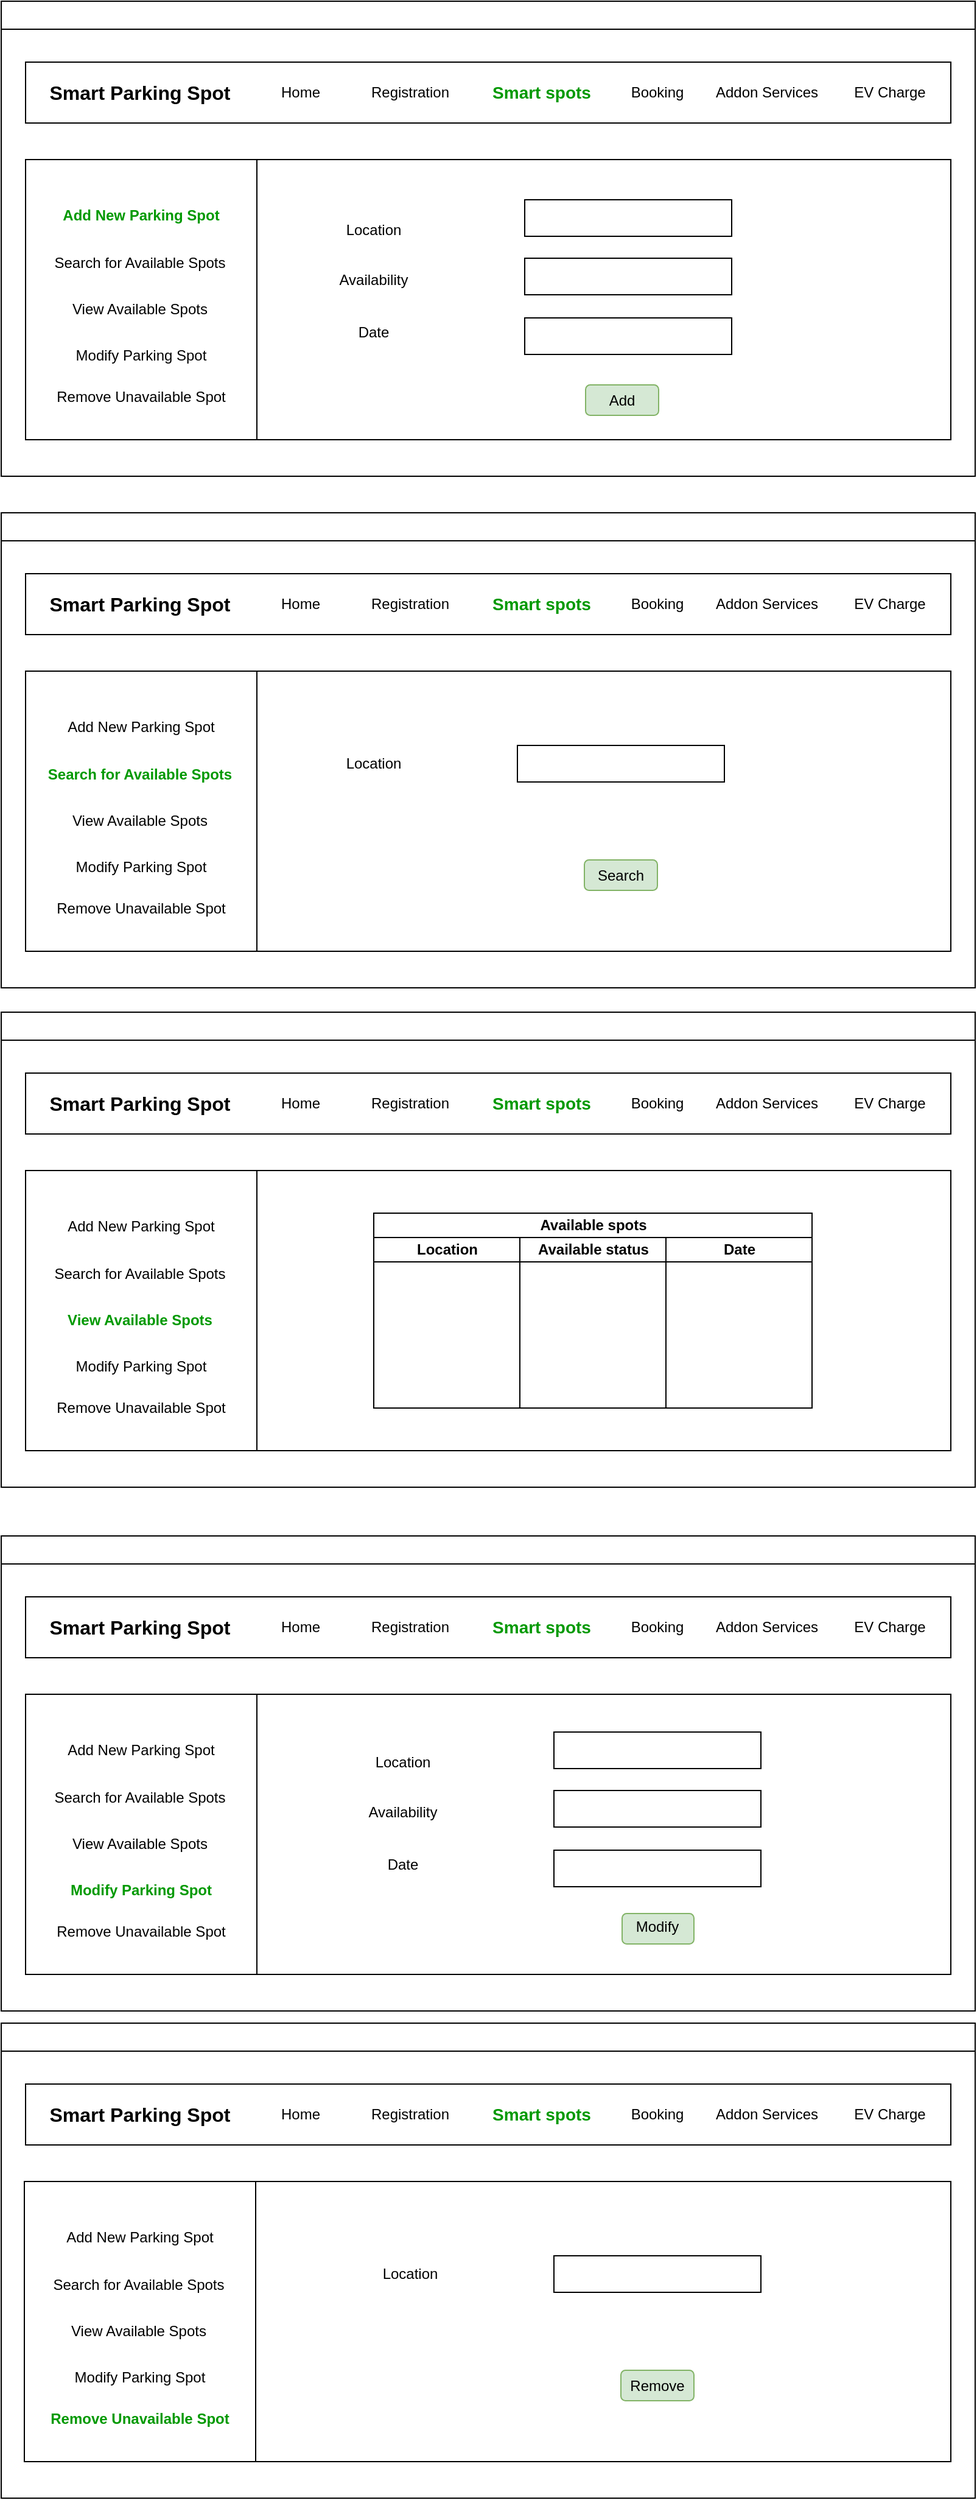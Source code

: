 <mxfile version="25.0.3">
  <diagram name="Page-1" id="3RFkX6XrNMTXXSs842zs">
    <mxGraphModel dx="913" dy="454" grid="1" gridSize="10" guides="1" tooltips="1" connect="1" arrows="1" fold="1" page="1" pageScale="1" pageWidth="850" pageHeight="1100" math="0" shadow="0">
      <root>
        <mxCell id="0" />
        <mxCell id="1" parent="0" />
        <mxCell id="fLgcSKmfbpZdAhevkN7L-4" value="" style="swimlane;whiteSpace=wrap;html=1;" vertex="1" parent="1">
          <mxGeometry x="20" y="20" width="800" height="390" as="geometry" />
        </mxCell>
        <mxCell id="fLgcSKmfbpZdAhevkN7L-6" value="" style="rounded=0;whiteSpace=wrap;html=1;" vertex="1" parent="fLgcSKmfbpZdAhevkN7L-4">
          <mxGeometry x="20" y="50" width="760" height="50" as="geometry" />
        </mxCell>
        <mxCell id="fLgcSKmfbpZdAhevkN7L-8" value="" style="rounded=0;whiteSpace=wrap;html=1;" vertex="1" parent="fLgcSKmfbpZdAhevkN7L-4">
          <mxGeometry x="20" y="130" width="760" height="230" as="geometry" />
        </mxCell>
        <mxCell id="fLgcSKmfbpZdAhevkN7L-12" value="&lt;font style=&quot;font-size: 16px;&quot;&gt;Smart Parking Spot&lt;/font&gt;" style="text;html=1;align=center;verticalAlign=middle;whiteSpace=wrap;rounded=0;strokeWidth=0;glass=0;shadow=0;fontStyle=1;labelBackgroundColor=none;fontSize=18;" vertex="1" parent="fLgcSKmfbpZdAhevkN7L-4">
          <mxGeometry x="29" y="60" width="170" height="30" as="geometry" />
        </mxCell>
        <mxCell id="fLgcSKmfbpZdAhevkN7L-13" value="Home" style="text;html=1;align=center;verticalAlign=middle;whiteSpace=wrap;rounded=0;" vertex="1" parent="fLgcSKmfbpZdAhevkN7L-4">
          <mxGeometry x="216" y="60" width="60" height="30" as="geometry" />
        </mxCell>
        <mxCell id="fLgcSKmfbpZdAhevkN7L-16" value="Booking" style="text;html=1;align=center;verticalAlign=middle;whiteSpace=wrap;rounded=0;" vertex="1" parent="fLgcSKmfbpZdAhevkN7L-4">
          <mxGeometry x="509" y="60" width="60" height="30" as="geometry" />
        </mxCell>
        <mxCell id="fLgcSKmfbpZdAhevkN7L-15" value="&lt;b&gt;&lt;font style=&quot;font-size: 14px;&quot; color=&quot;#009900&quot;&gt;Smart spots&lt;/font&gt;&lt;/b&gt;" style="text;html=1;align=center;verticalAlign=middle;whiteSpace=wrap;rounded=0;" vertex="1" parent="fLgcSKmfbpZdAhevkN7L-4">
          <mxGeometry x="399" y="60" width="90" height="30" as="geometry" />
        </mxCell>
        <mxCell id="fLgcSKmfbpZdAhevkN7L-14" value="Registration" style="text;html=1;align=center;verticalAlign=middle;whiteSpace=wrap;rounded=0;" vertex="1" parent="fLgcSKmfbpZdAhevkN7L-4">
          <mxGeometry x="306" y="60" width="60" height="30" as="geometry" />
        </mxCell>
        <mxCell id="fLgcSKmfbpZdAhevkN7L-19" value="Addon Services" style="text;html=1;align=center;verticalAlign=middle;whiteSpace=wrap;rounded=0;" vertex="1" parent="fLgcSKmfbpZdAhevkN7L-4">
          <mxGeometry x="584" y="60" width="90" height="30" as="geometry" />
        </mxCell>
        <mxCell id="fLgcSKmfbpZdAhevkN7L-18" value="EV Charge" style="text;html=1;align=center;verticalAlign=middle;whiteSpace=wrap;rounded=0;" vertex="1" parent="fLgcSKmfbpZdAhevkN7L-4">
          <mxGeometry x="690" y="60" width="80" height="30" as="geometry" />
        </mxCell>
        <mxCell id="fLgcSKmfbpZdAhevkN7L-90" value="" style="rounded=0;whiteSpace=wrap;html=1;" vertex="1" parent="fLgcSKmfbpZdAhevkN7L-4">
          <mxGeometry x="20" y="130" width="190" height="230" as="geometry" />
        </mxCell>
        <mxCell id="fLgcSKmfbpZdAhevkN7L-93" value="&lt;b&gt;&lt;font color=&quot;#009900&quot;&gt;Add New Parking Spot&lt;/font&gt;&lt;/b&gt;" style="text;html=1;align=center;verticalAlign=middle;whiteSpace=wrap;rounded=0;" vertex="1" parent="fLgcSKmfbpZdAhevkN7L-4">
          <mxGeometry x="40" y="161" width="150" height="30" as="geometry" />
        </mxCell>
        <mxCell id="fLgcSKmfbpZdAhevkN7L-94" value="Search for Available Spots" style="text;html=1;align=center;verticalAlign=middle;whiteSpace=wrap;rounded=0;" vertex="1" parent="fLgcSKmfbpZdAhevkN7L-4">
          <mxGeometry x="34" y="200" width="160" height="30" as="geometry" />
        </mxCell>
        <mxCell id="fLgcSKmfbpZdAhevkN7L-95" value="View Available Spots" style="text;html=1;align=center;verticalAlign=middle;whiteSpace=wrap;rounded=0;" vertex="1" parent="fLgcSKmfbpZdAhevkN7L-4">
          <mxGeometry x="49" y="238" width="130" height="30" as="geometry" />
        </mxCell>
        <mxCell id="fLgcSKmfbpZdAhevkN7L-96" value="Modify Parking Spot" style="text;html=1;align=center;verticalAlign=middle;whiteSpace=wrap;rounded=0;" vertex="1" parent="fLgcSKmfbpZdAhevkN7L-4">
          <mxGeometry x="40" y="276" width="150" height="30" as="geometry" />
        </mxCell>
        <mxCell id="fLgcSKmfbpZdAhevkN7L-97" value="Remove Unavailable Spot" style="text;html=1;align=center;verticalAlign=middle;whiteSpace=wrap;rounded=0;" vertex="1" parent="fLgcSKmfbpZdAhevkN7L-4">
          <mxGeometry x="40" y="310" width="150" height="30" as="geometry" />
        </mxCell>
        <mxCell id="fLgcSKmfbpZdAhevkN7L-122" value="" style="rounded=0;whiteSpace=wrap;html=1;" vertex="1" parent="fLgcSKmfbpZdAhevkN7L-4">
          <mxGeometry x="430" y="163" width="170" height="30" as="geometry" />
        </mxCell>
        <mxCell id="fLgcSKmfbpZdAhevkN7L-124" value="" style="rounded=0;whiteSpace=wrap;html=1;" vertex="1" parent="fLgcSKmfbpZdAhevkN7L-4">
          <mxGeometry x="430" y="260" width="170" height="30" as="geometry" />
        </mxCell>
        <mxCell id="fLgcSKmfbpZdAhevkN7L-123" value="" style="rounded=0;whiteSpace=wrap;html=1;" vertex="1" parent="fLgcSKmfbpZdAhevkN7L-4">
          <mxGeometry x="430" y="211" width="170" height="30" as="geometry" />
        </mxCell>
        <mxCell id="fLgcSKmfbpZdAhevkN7L-125" value="Location" style="text;html=1;align=center;verticalAlign=middle;whiteSpace=wrap;rounded=0;" vertex="1" parent="fLgcSKmfbpZdAhevkN7L-4">
          <mxGeometry x="276" y="173" width="60" height="30" as="geometry" />
        </mxCell>
        <mxCell id="fLgcSKmfbpZdAhevkN7L-127" value="Date" style="text;html=1;align=center;verticalAlign=middle;whiteSpace=wrap;rounded=0;" vertex="1" parent="fLgcSKmfbpZdAhevkN7L-4">
          <mxGeometry x="276" y="257" width="60" height="30" as="geometry" />
        </mxCell>
        <mxCell id="fLgcSKmfbpZdAhevkN7L-126" value="Availability" style="text;html=1;align=center;verticalAlign=middle;whiteSpace=wrap;rounded=0;" vertex="1" parent="fLgcSKmfbpZdAhevkN7L-4">
          <mxGeometry x="276" y="214" width="60" height="30" as="geometry" />
        </mxCell>
        <mxCell id="fLgcSKmfbpZdAhevkN7L-128" value="" style="rounded=1;whiteSpace=wrap;html=1;strokeColor=#82b366;fillColor=#d5e8d4;" vertex="1" parent="fLgcSKmfbpZdAhevkN7L-4">
          <mxGeometry x="480" y="315" width="60" height="25" as="geometry" />
        </mxCell>
        <mxCell id="fLgcSKmfbpZdAhevkN7L-129" value="Add" style="text;html=1;align=center;verticalAlign=middle;whiteSpace=wrap;rounded=0;" vertex="1" parent="fLgcSKmfbpZdAhevkN7L-4">
          <mxGeometry x="480" y="312.5" width="60" height="30" as="geometry" />
        </mxCell>
        <mxCell id="fLgcSKmfbpZdAhevkN7L-20" value="" style="swimlane;whiteSpace=wrap;html=1;" vertex="1" parent="1">
          <mxGeometry x="20" y="440" width="800" height="390" as="geometry" />
        </mxCell>
        <mxCell id="fLgcSKmfbpZdAhevkN7L-21" value="" style="rounded=0;whiteSpace=wrap;html=1;" vertex="1" parent="fLgcSKmfbpZdAhevkN7L-20">
          <mxGeometry x="20" y="50" width="760" height="50" as="geometry" />
        </mxCell>
        <mxCell id="fLgcSKmfbpZdAhevkN7L-22" value="" style="rounded=0;whiteSpace=wrap;html=1;" vertex="1" parent="fLgcSKmfbpZdAhevkN7L-20">
          <mxGeometry x="20" y="130" width="760" height="230" as="geometry" />
        </mxCell>
        <mxCell id="fLgcSKmfbpZdAhevkN7L-23" value="&lt;font style=&quot;font-size: 16px;&quot;&gt;Smart Parking Spot&lt;/font&gt;" style="text;html=1;align=center;verticalAlign=middle;whiteSpace=wrap;rounded=0;strokeWidth=0;glass=0;shadow=0;fontStyle=1;labelBackgroundColor=none;fontSize=18;" vertex="1" parent="fLgcSKmfbpZdAhevkN7L-20">
          <mxGeometry x="29" y="60" width="170" height="30" as="geometry" />
        </mxCell>
        <mxCell id="fLgcSKmfbpZdAhevkN7L-24" value="Home" style="text;html=1;align=center;verticalAlign=middle;whiteSpace=wrap;rounded=0;" vertex="1" parent="fLgcSKmfbpZdAhevkN7L-20">
          <mxGeometry x="216" y="60" width="60" height="30" as="geometry" />
        </mxCell>
        <mxCell id="fLgcSKmfbpZdAhevkN7L-25" value="Booking" style="text;html=1;align=center;verticalAlign=middle;whiteSpace=wrap;rounded=0;" vertex="1" parent="fLgcSKmfbpZdAhevkN7L-20">
          <mxGeometry x="509" y="60" width="60" height="30" as="geometry" />
        </mxCell>
        <mxCell id="fLgcSKmfbpZdAhevkN7L-26" value="&lt;b&gt;&lt;font style=&quot;font-size: 14px;&quot; color=&quot;#009900&quot;&gt;Smart spots&lt;/font&gt;&lt;/b&gt;" style="text;html=1;align=center;verticalAlign=middle;whiteSpace=wrap;rounded=0;" vertex="1" parent="fLgcSKmfbpZdAhevkN7L-20">
          <mxGeometry x="399" y="60" width="90" height="30" as="geometry" />
        </mxCell>
        <mxCell id="fLgcSKmfbpZdAhevkN7L-27" value="Registration" style="text;html=1;align=center;verticalAlign=middle;whiteSpace=wrap;rounded=0;" vertex="1" parent="fLgcSKmfbpZdAhevkN7L-20">
          <mxGeometry x="306" y="60" width="60" height="30" as="geometry" />
        </mxCell>
        <mxCell id="fLgcSKmfbpZdAhevkN7L-28" value="Addon Services" style="text;html=1;align=center;verticalAlign=middle;whiteSpace=wrap;rounded=0;" vertex="1" parent="fLgcSKmfbpZdAhevkN7L-20">
          <mxGeometry x="584" y="60" width="90" height="30" as="geometry" />
        </mxCell>
        <mxCell id="fLgcSKmfbpZdAhevkN7L-29" value="EV Charge" style="text;html=1;align=center;verticalAlign=middle;whiteSpace=wrap;rounded=0;" vertex="1" parent="fLgcSKmfbpZdAhevkN7L-20">
          <mxGeometry x="690" y="60" width="80" height="30" as="geometry" />
        </mxCell>
        <mxCell id="fLgcSKmfbpZdAhevkN7L-98" value="" style="rounded=0;whiteSpace=wrap;html=1;" vertex="1" parent="fLgcSKmfbpZdAhevkN7L-20">
          <mxGeometry x="20" y="130" width="190" height="230" as="geometry" />
        </mxCell>
        <mxCell id="fLgcSKmfbpZdAhevkN7L-99" value="Add New Parking Spot" style="text;html=1;align=center;verticalAlign=middle;whiteSpace=wrap;rounded=0;" vertex="1" parent="fLgcSKmfbpZdAhevkN7L-20">
          <mxGeometry x="40" y="161" width="150" height="30" as="geometry" />
        </mxCell>
        <mxCell id="fLgcSKmfbpZdAhevkN7L-100" value="&lt;b&gt;&lt;font color=&quot;#009900&quot;&gt;Search for Available Spots&lt;/font&gt;&lt;/b&gt;" style="text;html=1;align=center;verticalAlign=middle;whiteSpace=wrap;rounded=0;" vertex="1" parent="fLgcSKmfbpZdAhevkN7L-20">
          <mxGeometry x="34" y="200" width="160" height="30" as="geometry" />
        </mxCell>
        <mxCell id="fLgcSKmfbpZdAhevkN7L-101" value="View Available Spots" style="text;html=1;align=center;verticalAlign=middle;whiteSpace=wrap;rounded=0;" vertex="1" parent="fLgcSKmfbpZdAhevkN7L-20">
          <mxGeometry x="49" y="238" width="130" height="30" as="geometry" />
        </mxCell>
        <mxCell id="fLgcSKmfbpZdAhevkN7L-102" value="Modify Parking Spot" style="text;html=1;align=center;verticalAlign=middle;whiteSpace=wrap;rounded=0;" vertex="1" parent="fLgcSKmfbpZdAhevkN7L-20">
          <mxGeometry x="40" y="276" width="150" height="30" as="geometry" />
        </mxCell>
        <mxCell id="fLgcSKmfbpZdAhevkN7L-103" value="Remove Unavailable Spot" style="text;html=1;align=center;verticalAlign=middle;whiteSpace=wrap;rounded=0;" vertex="1" parent="fLgcSKmfbpZdAhevkN7L-20">
          <mxGeometry x="40" y="310" width="150" height="30" as="geometry" />
        </mxCell>
        <mxCell id="fLgcSKmfbpZdAhevkN7L-130" value="" style="rounded=0;whiteSpace=wrap;html=1;" vertex="1" parent="fLgcSKmfbpZdAhevkN7L-20">
          <mxGeometry x="424" y="191" width="170" height="30" as="geometry" />
        </mxCell>
        <mxCell id="fLgcSKmfbpZdAhevkN7L-131" value="Location" style="text;html=1;align=center;verticalAlign=middle;whiteSpace=wrap;rounded=0;" vertex="1" parent="fLgcSKmfbpZdAhevkN7L-20">
          <mxGeometry x="276" y="191" width="60" height="30" as="geometry" />
        </mxCell>
        <mxCell id="fLgcSKmfbpZdAhevkN7L-134" value="" style="rounded=1;whiteSpace=wrap;html=1;strokeColor=#82b366;fillColor=#d5e8d4;" vertex="1" parent="fLgcSKmfbpZdAhevkN7L-20">
          <mxGeometry x="479" y="285" width="60" height="25" as="geometry" />
        </mxCell>
        <mxCell id="fLgcSKmfbpZdAhevkN7L-139" value="Search" style="text;html=1;align=center;verticalAlign=middle;whiteSpace=wrap;rounded=0;" vertex="1" parent="fLgcSKmfbpZdAhevkN7L-20">
          <mxGeometry x="479" y="282.5" width="60" height="30" as="geometry" />
        </mxCell>
        <mxCell id="fLgcSKmfbpZdAhevkN7L-60" value="" style="swimlane;whiteSpace=wrap;html=1;" vertex="1" parent="1">
          <mxGeometry x="20" y="850" width="800" height="390" as="geometry" />
        </mxCell>
        <mxCell id="fLgcSKmfbpZdAhevkN7L-61" value="" style="rounded=0;whiteSpace=wrap;html=1;" vertex="1" parent="fLgcSKmfbpZdAhevkN7L-60">
          <mxGeometry x="20" y="50" width="760" height="50" as="geometry" />
        </mxCell>
        <mxCell id="fLgcSKmfbpZdAhevkN7L-62" value="" style="rounded=0;whiteSpace=wrap;html=1;" vertex="1" parent="fLgcSKmfbpZdAhevkN7L-60">
          <mxGeometry x="20" y="130" width="760" height="230" as="geometry" />
        </mxCell>
        <mxCell id="fLgcSKmfbpZdAhevkN7L-63" value="&lt;font style=&quot;font-size: 16px;&quot;&gt;Smart Parking Spot&lt;/font&gt;" style="text;html=1;align=center;verticalAlign=middle;whiteSpace=wrap;rounded=0;strokeWidth=0;glass=0;shadow=0;fontStyle=1;labelBackgroundColor=none;fontSize=18;" vertex="1" parent="fLgcSKmfbpZdAhevkN7L-60">
          <mxGeometry x="29" y="60" width="170" height="30" as="geometry" />
        </mxCell>
        <mxCell id="fLgcSKmfbpZdAhevkN7L-64" value="Home" style="text;html=1;align=center;verticalAlign=middle;whiteSpace=wrap;rounded=0;" vertex="1" parent="fLgcSKmfbpZdAhevkN7L-60">
          <mxGeometry x="216" y="60" width="60" height="30" as="geometry" />
        </mxCell>
        <mxCell id="fLgcSKmfbpZdAhevkN7L-65" value="Booking" style="text;html=1;align=center;verticalAlign=middle;whiteSpace=wrap;rounded=0;" vertex="1" parent="fLgcSKmfbpZdAhevkN7L-60">
          <mxGeometry x="509" y="60" width="60" height="30" as="geometry" />
        </mxCell>
        <mxCell id="fLgcSKmfbpZdAhevkN7L-66" value="&lt;b&gt;&lt;font style=&quot;font-size: 14px;&quot; color=&quot;#009900&quot;&gt;Smart spots&lt;/font&gt;&lt;/b&gt;" style="text;html=1;align=center;verticalAlign=middle;whiteSpace=wrap;rounded=0;" vertex="1" parent="fLgcSKmfbpZdAhevkN7L-60">
          <mxGeometry x="399" y="60" width="90" height="30" as="geometry" />
        </mxCell>
        <mxCell id="fLgcSKmfbpZdAhevkN7L-67" value="Registration" style="text;html=1;align=center;verticalAlign=middle;whiteSpace=wrap;rounded=0;" vertex="1" parent="fLgcSKmfbpZdAhevkN7L-60">
          <mxGeometry x="306" y="60" width="60" height="30" as="geometry" />
        </mxCell>
        <mxCell id="fLgcSKmfbpZdAhevkN7L-68" value="Addon Services" style="text;html=1;align=center;verticalAlign=middle;whiteSpace=wrap;rounded=0;" vertex="1" parent="fLgcSKmfbpZdAhevkN7L-60">
          <mxGeometry x="584" y="60" width="90" height="30" as="geometry" />
        </mxCell>
        <mxCell id="fLgcSKmfbpZdAhevkN7L-69" value="EV Charge" style="text;html=1;align=center;verticalAlign=middle;whiteSpace=wrap;rounded=0;" vertex="1" parent="fLgcSKmfbpZdAhevkN7L-60">
          <mxGeometry x="690" y="60" width="80" height="30" as="geometry" />
        </mxCell>
        <mxCell id="fLgcSKmfbpZdAhevkN7L-104" value="" style="rounded=0;whiteSpace=wrap;html=1;" vertex="1" parent="fLgcSKmfbpZdAhevkN7L-60">
          <mxGeometry x="20" y="130" width="190" height="230" as="geometry" />
        </mxCell>
        <mxCell id="fLgcSKmfbpZdAhevkN7L-105" value="Add New Parking Spot" style="text;html=1;align=center;verticalAlign=middle;whiteSpace=wrap;rounded=0;" vertex="1" parent="fLgcSKmfbpZdAhevkN7L-60">
          <mxGeometry x="40" y="161" width="150" height="30" as="geometry" />
        </mxCell>
        <mxCell id="fLgcSKmfbpZdAhevkN7L-106" value="Search for Available Spots" style="text;html=1;align=center;verticalAlign=middle;whiteSpace=wrap;rounded=0;" vertex="1" parent="fLgcSKmfbpZdAhevkN7L-60">
          <mxGeometry x="34" y="200" width="160" height="30" as="geometry" />
        </mxCell>
        <mxCell id="fLgcSKmfbpZdAhevkN7L-107" value="&lt;b&gt;&lt;font color=&quot;#009900&quot;&gt;View Available Spots&lt;/font&gt;&lt;/b&gt;" style="text;html=1;align=center;verticalAlign=middle;whiteSpace=wrap;rounded=0;" vertex="1" parent="fLgcSKmfbpZdAhevkN7L-60">
          <mxGeometry x="49" y="238" width="130" height="30" as="geometry" />
        </mxCell>
        <mxCell id="fLgcSKmfbpZdAhevkN7L-108" value="Modify Parking Spot" style="text;html=1;align=center;verticalAlign=middle;whiteSpace=wrap;rounded=0;" vertex="1" parent="fLgcSKmfbpZdAhevkN7L-60">
          <mxGeometry x="40" y="276" width="150" height="30" as="geometry" />
        </mxCell>
        <mxCell id="fLgcSKmfbpZdAhevkN7L-109" value="Remove Unavailable Spot" style="text;html=1;align=center;verticalAlign=middle;whiteSpace=wrap;rounded=0;" vertex="1" parent="fLgcSKmfbpZdAhevkN7L-60">
          <mxGeometry x="40" y="310" width="150" height="30" as="geometry" />
        </mxCell>
        <mxCell id="fLgcSKmfbpZdAhevkN7L-135" value="Available spots" style="swimlane;childLayout=stackLayout;resizeParent=1;resizeParentMax=0;startSize=20;html=1;" vertex="1" parent="fLgcSKmfbpZdAhevkN7L-60">
          <mxGeometry x="306" y="165" width="360" height="160" as="geometry" />
        </mxCell>
        <mxCell id="fLgcSKmfbpZdAhevkN7L-136" value="Location" style="swimlane;startSize=20;html=1;" vertex="1" parent="fLgcSKmfbpZdAhevkN7L-135">
          <mxGeometry y="20" width="120" height="140" as="geometry" />
        </mxCell>
        <mxCell id="fLgcSKmfbpZdAhevkN7L-137" value="Available status" style="swimlane;startSize=20;html=1;" vertex="1" parent="fLgcSKmfbpZdAhevkN7L-135">
          <mxGeometry x="120" y="20" width="120" height="140" as="geometry" />
        </mxCell>
        <mxCell id="fLgcSKmfbpZdAhevkN7L-138" value="Date" style="swimlane;startSize=20;html=1;" vertex="1" parent="fLgcSKmfbpZdAhevkN7L-135">
          <mxGeometry x="240" y="20" width="120" height="140" as="geometry" />
        </mxCell>
        <mxCell id="fLgcSKmfbpZdAhevkN7L-70" value="" style="swimlane;whiteSpace=wrap;html=1;" vertex="1" parent="1">
          <mxGeometry x="20" y="1280" width="800" height="390" as="geometry" />
        </mxCell>
        <mxCell id="fLgcSKmfbpZdAhevkN7L-71" value="" style="rounded=0;whiteSpace=wrap;html=1;" vertex="1" parent="fLgcSKmfbpZdAhevkN7L-70">
          <mxGeometry x="20" y="50" width="760" height="50" as="geometry" />
        </mxCell>
        <mxCell id="fLgcSKmfbpZdAhevkN7L-72" value="" style="rounded=0;whiteSpace=wrap;html=1;" vertex="1" parent="fLgcSKmfbpZdAhevkN7L-70">
          <mxGeometry x="20" y="130" width="760" height="230" as="geometry" />
        </mxCell>
        <mxCell id="fLgcSKmfbpZdAhevkN7L-73" value="&lt;font style=&quot;font-size: 16px;&quot;&gt;Smart Parking Spot&lt;/font&gt;" style="text;html=1;align=center;verticalAlign=middle;whiteSpace=wrap;rounded=0;strokeWidth=0;glass=0;shadow=0;fontStyle=1;labelBackgroundColor=none;fontSize=18;" vertex="1" parent="fLgcSKmfbpZdAhevkN7L-70">
          <mxGeometry x="29" y="60" width="170" height="30" as="geometry" />
        </mxCell>
        <mxCell id="fLgcSKmfbpZdAhevkN7L-74" value="Home" style="text;html=1;align=center;verticalAlign=middle;whiteSpace=wrap;rounded=0;" vertex="1" parent="fLgcSKmfbpZdAhevkN7L-70">
          <mxGeometry x="216" y="60" width="60" height="30" as="geometry" />
        </mxCell>
        <mxCell id="fLgcSKmfbpZdAhevkN7L-75" value="Booking" style="text;html=1;align=center;verticalAlign=middle;whiteSpace=wrap;rounded=0;" vertex="1" parent="fLgcSKmfbpZdAhevkN7L-70">
          <mxGeometry x="509" y="60" width="60" height="30" as="geometry" />
        </mxCell>
        <mxCell id="fLgcSKmfbpZdAhevkN7L-76" value="&lt;b&gt;&lt;font style=&quot;font-size: 14px;&quot; color=&quot;#009900&quot;&gt;Smart spots&lt;/font&gt;&lt;/b&gt;" style="text;html=1;align=center;verticalAlign=middle;whiteSpace=wrap;rounded=0;" vertex="1" parent="fLgcSKmfbpZdAhevkN7L-70">
          <mxGeometry x="399" y="60" width="90" height="30" as="geometry" />
        </mxCell>
        <mxCell id="fLgcSKmfbpZdAhevkN7L-77" value="Registration" style="text;html=1;align=center;verticalAlign=middle;whiteSpace=wrap;rounded=0;" vertex="1" parent="fLgcSKmfbpZdAhevkN7L-70">
          <mxGeometry x="306" y="60" width="60" height="30" as="geometry" />
        </mxCell>
        <mxCell id="fLgcSKmfbpZdAhevkN7L-78" value="Addon Services" style="text;html=1;align=center;verticalAlign=middle;whiteSpace=wrap;rounded=0;" vertex="1" parent="fLgcSKmfbpZdAhevkN7L-70">
          <mxGeometry x="584" y="60" width="90" height="30" as="geometry" />
        </mxCell>
        <mxCell id="fLgcSKmfbpZdAhevkN7L-79" value="EV Charge" style="text;html=1;align=center;verticalAlign=middle;whiteSpace=wrap;rounded=0;" vertex="1" parent="fLgcSKmfbpZdAhevkN7L-70">
          <mxGeometry x="690" y="60" width="80" height="30" as="geometry" />
        </mxCell>
        <mxCell id="fLgcSKmfbpZdAhevkN7L-110" value="" style="rounded=0;whiteSpace=wrap;html=1;" vertex="1" parent="fLgcSKmfbpZdAhevkN7L-70">
          <mxGeometry x="20" y="130" width="190" height="230" as="geometry" />
        </mxCell>
        <mxCell id="fLgcSKmfbpZdAhevkN7L-111" value="Add New Parking Spot" style="text;html=1;align=center;verticalAlign=middle;whiteSpace=wrap;rounded=0;" vertex="1" parent="fLgcSKmfbpZdAhevkN7L-70">
          <mxGeometry x="40" y="161" width="150" height="30" as="geometry" />
        </mxCell>
        <mxCell id="fLgcSKmfbpZdAhevkN7L-112" value="Search for Available Spots" style="text;html=1;align=center;verticalAlign=middle;whiteSpace=wrap;rounded=0;" vertex="1" parent="fLgcSKmfbpZdAhevkN7L-70">
          <mxGeometry x="34" y="200" width="160" height="30" as="geometry" />
        </mxCell>
        <mxCell id="fLgcSKmfbpZdAhevkN7L-113" value="View Available Spots" style="text;html=1;align=center;verticalAlign=middle;whiteSpace=wrap;rounded=0;" vertex="1" parent="fLgcSKmfbpZdAhevkN7L-70">
          <mxGeometry x="49" y="238" width="130" height="30" as="geometry" />
        </mxCell>
        <mxCell id="fLgcSKmfbpZdAhevkN7L-114" value="&lt;b&gt;&lt;font color=&quot;#009900&quot;&gt;Modify Parking Spot&lt;/font&gt;&lt;/b&gt;" style="text;html=1;align=center;verticalAlign=middle;whiteSpace=wrap;rounded=0;" vertex="1" parent="fLgcSKmfbpZdAhevkN7L-70">
          <mxGeometry x="40" y="276" width="150" height="30" as="geometry" />
        </mxCell>
        <mxCell id="fLgcSKmfbpZdAhevkN7L-115" value="Remove Unavailable Spot" style="text;html=1;align=center;verticalAlign=middle;whiteSpace=wrap;rounded=0;" vertex="1" parent="fLgcSKmfbpZdAhevkN7L-70">
          <mxGeometry x="40" y="310" width="150" height="30" as="geometry" />
        </mxCell>
        <mxCell id="fLgcSKmfbpZdAhevkN7L-140" value="" style="rounded=0;whiteSpace=wrap;html=1;" vertex="1" parent="fLgcSKmfbpZdAhevkN7L-70">
          <mxGeometry x="454" y="161" width="170" height="30" as="geometry" />
        </mxCell>
        <mxCell id="fLgcSKmfbpZdAhevkN7L-141" value="" style="rounded=0;whiteSpace=wrap;html=1;" vertex="1" parent="fLgcSKmfbpZdAhevkN7L-70">
          <mxGeometry x="454" y="258" width="170" height="30" as="geometry" />
        </mxCell>
        <mxCell id="fLgcSKmfbpZdAhevkN7L-142" value="" style="rounded=0;whiteSpace=wrap;html=1;" vertex="1" parent="fLgcSKmfbpZdAhevkN7L-70">
          <mxGeometry x="454" y="209" width="170" height="30" as="geometry" />
        </mxCell>
        <mxCell id="fLgcSKmfbpZdAhevkN7L-143" value="Location" style="text;html=1;align=center;verticalAlign=middle;whiteSpace=wrap;rounded=0;" vertex="1" parent="fLgcSKmfbpZdAhevkN7L-70">
          <mxGeometry x="300" y="171" width="60" height="30" as="geometry" />
        </mxCell>
        <mxCell id="fLgcSKmfbpZdAhevkN7L-144" value="Date" style="text;html=1;align=center;verticalAlign=middle;whiteSpace=wrap;rounded=0;" vertex="1" parent="fLgcSKmfbpZdAhevkN7L-70">
          <mxGeometry x="300" y="255" width="60" height="30" as="geometry" />
        </mxCell>
        <mxCell id="fLgcSKmfbpZdAhevkN7L-145" value="Availability" style="text;html=1;align=center;verticalAlign=middle;whiteSpace=wrap;rounded=0;" vertex="1" parent="fLgcSKmfbpZdAhevkN7L-70">
          <mxGeometry x="300" y="212" width="60" height="30" as="geometry" />
        </mxCell>
        <mxCell id="fLgcSKmfbpZdAhevkN7L-147" value="" style="rounded=1;whiteSpace=wrap;html=1;strokeColor=#82b366;fillColor=#d5e8d4;" vertex="1" parent="fLgcSKmfbpZdAhevkN7L-70">
          <mxGeometry x="510" y="310" width="59" height="25" as="geometry" />
        </mxCell>
        <mxCell id="fLgcSKmfbpZdAhevkN7L-153" value="Modify" style="text;html=1;align=center;verticalAlign=middle;whiteSpace=wrap;rounded=0;" vertex="1" parent="fLgcSKmfbpZdAhevkN7L-70">
          <mxGeometry x="509" y="306" width="60" height="30" as="geometry" />
        </mxCell>
        <mxCell id="fLgcSKmfbpZdAhevkN7L-80" value="" style="swimlane;whiteSpace=wrap;html=1;" vertex="1" parent="1">
          <mxGeometry x="20" y="1680" width="800" height="390" as="geometry" />
        </mxCell>
        <mxCell id="fLgcSKmfbpZdAhevkN7L-81" value="" style="rounded=0;whiteSpace=wrap;html=1;" vertex="1" parent="fLgcSKmfbpZdAhevkN7L-80">
          <mxGeometry x="20" y="50" width="760" height="50" as="geometry" />
        </mxCell>
        <mxCell id="fLgcSKmfbpZdAhevkN7L-82" value="" style="rounded=0;whiteSpace=wrap;html=1;" vertex="1" parent="fLgcSKmfbpZdAhevkN7L-80">
          <mxGeometry x="20" y="130" width="760" height="230" as="geometry" />
        </mxCell>
        <mxCell id="fLgcSKmfbpZdAhevkN7L-83" value="&lt;font style=&quot;font-size: 16px;&quot;&gt;Smart Parking Spot&lt;/font&gt;" style="text;html=1;align=center;verticalAlign=middle;whiteSpace=wrap;rounded=0;strokeWidth=0;glass=0;shadow=0;fontStyle=1;labelBackgroundColor=none;fontSize=18;" vertex="1" parent="fLgcSKmfbpZdAhevkN7L-80">
          <mxGeometry x="29" y="60" width="170" height="30" as="geometry" />
        </mxCell>
        <mxCell id="fLgcSKmfbpZdAhevkN7L-84" value="Home" style="text;html=1;align=center;verticalAlign=middle;whiteSpace=wrap;rounded=0;" vertex="1" parent="fLgcSKmfbpZdAhevkN7L-80">
          <mxGeometry x="216" y="60" width="60" height="30" as="geometry" />
        </mxCell>
        <mxCell id="fLgcSKmfbpZdAhevkN7L-85" value="Booking" style="text;html=1;align=center;verticalAlign=middle;whiteSpace=wrap;rounded=0;" vertex="1" parent="fLgcSKmfbpZdAhevkN7L-80">
          <mxGeometry x="509" y="60" width="60" height="30" as="geometry" />
        </mxCell>
        <mxCell id="fLgcSKmfbpZdAhevkN7L-86" value="&lt;b&gt;&lt;font style=&quot;font-size: 14px;&quot; color=&quot;#009900&quot;&gt;Smart spots&lt;/font&gt;&lt;/b&gt;" style="text;html=1;align=center;verticalAlign=middle;whiteSpace=wrap;rounded=0;" vertex="1" parent="fLgcSKmfbpZdAhevkN7L-80">
          <mxGeometry x="399" y="60" width="90" height="30" as="geometry" />
        </mxCell>
        <mxCell id="fLgcSKmfbpZdAhevkN7L-87" value="Registration" style="text;html=1;align=center;verticalAlign=middle;whiteSpace=wrap;rounded=0;" vertex="1" parent="fLgcSKmfbpZdAhevkN7L-80">
          <mxGeometry x="306" y="60" width="60" height="30" as="geometry" />
        </mxCell>
        <mxCell id="fLgcSKmfbpZdAhevkN7L-88" value="Addon Services" style="text;html=1;align=center;verticalAlign=middle;whiteSpace=wrap;rounded=0;" vertex="1" parent="fLgcSKmfbpZdAhevkN7L-80">
          <mxGeometry x="584" y="60" width="90" height="30" as="geometry" />
        </mxCell>
        <mxCell id="fLgcSKmfbpZdAhevkN7L-89" value="EV Charge" style="text;html=1;align=center;verticalAlign=middle;whiteSpace=wrap;rounded=0;" vertex="1" parent="fLgcSKmfbpZdAhevkN7L-80">
          <mxGeometry x="690" y="60" width="80" height="30" as="geometry" />
        </mxCell>
        <mxCell id="fLgcSKmfbpZdAhevkN7L-116" value="" style="rounded=0;whiteSpace=wrap;html=1;" vertex="1" parent="fLgcSKmfbpZdAhevkN7L-80">
          <mxGeometry x="19" y="130" width="190" height="230" as="geometry" />
        </mxCell>
        <mxCell id="fLgcSKmfbpZdAhevkN7L-117" value="Add New Parking Spot" style="text;html=1;align=center;verticalAlign=middle;whiteSpace=wrap;rounded=0;" vertex="1" parent="fLgcSKmfbpZdAhevkN7L-80">
          <mxGeometry x="39" y="161" width="150" height="30" as="geometry" />
        </mxCell>
        <mxCell id="fLgcSKmfbpZdAhevkN7L-118" value="Search for Available Spots" style="text;html=1;align=center;verticalAlign=middle;whiteSpace=wrap;rounded=0;" vertex="1" parent="fLgcSKmfbpZdAhevkN7L-80">
          <mxGeometry x="33" y="200" width="160" height="30" as="geometry" />
        </mxCell>
        <mxCell id="fLgcSKmfbpZdAhevkN7L-119" value="View Available Spots" style="text;html=1;align=center;verticalAlign=middle;whiteSpace=wrap;rounded=0;" vertex="1" parent="fLgcSKmfbpZdAhevkN7L-80">
          <mxGeometry x="48" y="238" width="130" height="30" as="geometry" />
        </mxCell>
        <mxCell id="fLgcSKmfbpZdAhevkN7L-120" value="Modify Parking Spot" style="text;html=1;align=center;verticalAlign=middle;whiteSpace=wrap;rounded=0;" vertex="1" parent="fLgcSKmfbpZdAhevkN7L-80">
          <mxGeometry x="39" y="276" width="150" height="30" as="geometry" />
        </mxCell>
        <mxCell id="fLgcSKmfbpZdAhevkN7L-121" value="&lt;b&gt;&lt;font color=&quot;#009900&quot;&gt;Remove Unavailable Spot&lt;/font&gt;&lt;/b&gt;" style="text;html=1;align=center;verticalAlign=middle;whiteSpace=wrap;rounded=0;" vertex="1" parent="fLgcSKmfbpZdAhevkN7L-80">
          <mxGeometry x="39" y="310" width="150" height="30" as="geometry" />
        </mxCell>
        <mxCell id="fLgcSKmfbpZdAhevkN7L-149" value="" style="rounded=0;whiteSpace=wrap;html=1;" vertex="1" parent="fLgcSKmfbpZdAhevkN7L-80">
          <mxGeometry x="454" y="191" width="170" height="30" as="geometry" />
        </mxCell>
        <mxCell id="fLgcSKmfbpZdAhevkN7L-150" value="Location" style="text;html=1;align=center;verticalAlign=middle;whiteSpace=wrap;rounded=0;" vertex="1" parent="fLgcSKmfbpZdAhevkN7L-80">
          <mxGeometry x="306" y="191" width="60" height="30" as="geometry" />
        </mxCell>
        <mxCell id="fLgcSKmfbpZdAhevkN7L-151" value="" style="rounded=1;whiteSpace=wrap;html=1;strokeColor=#82b366;fillColor=#d5e8d4;" vertex="1" parent="fLgcSKmfbpZdAhevkN7L-80">
          <mxGeometry x="509" y="285" width="60" height="25" as="geometry" />
        </mxCell>
        <mxCell id="fLgcSKmfbpZdAhevkN7L-152" value="Remove" style="text;html=1;align=center;verticalAlign=middle;whiteSpace=wrap;rounded=0;" vertex="1" parent="fLgcSKmfbpZdAhevkN7L-80">
          <mxGeometry x="509" y="282.5" width="60" height="30" as="geometry" />
        </mxCell>
      </root>
    </mxGraphModel>
  </diagram>
</mxfile>
